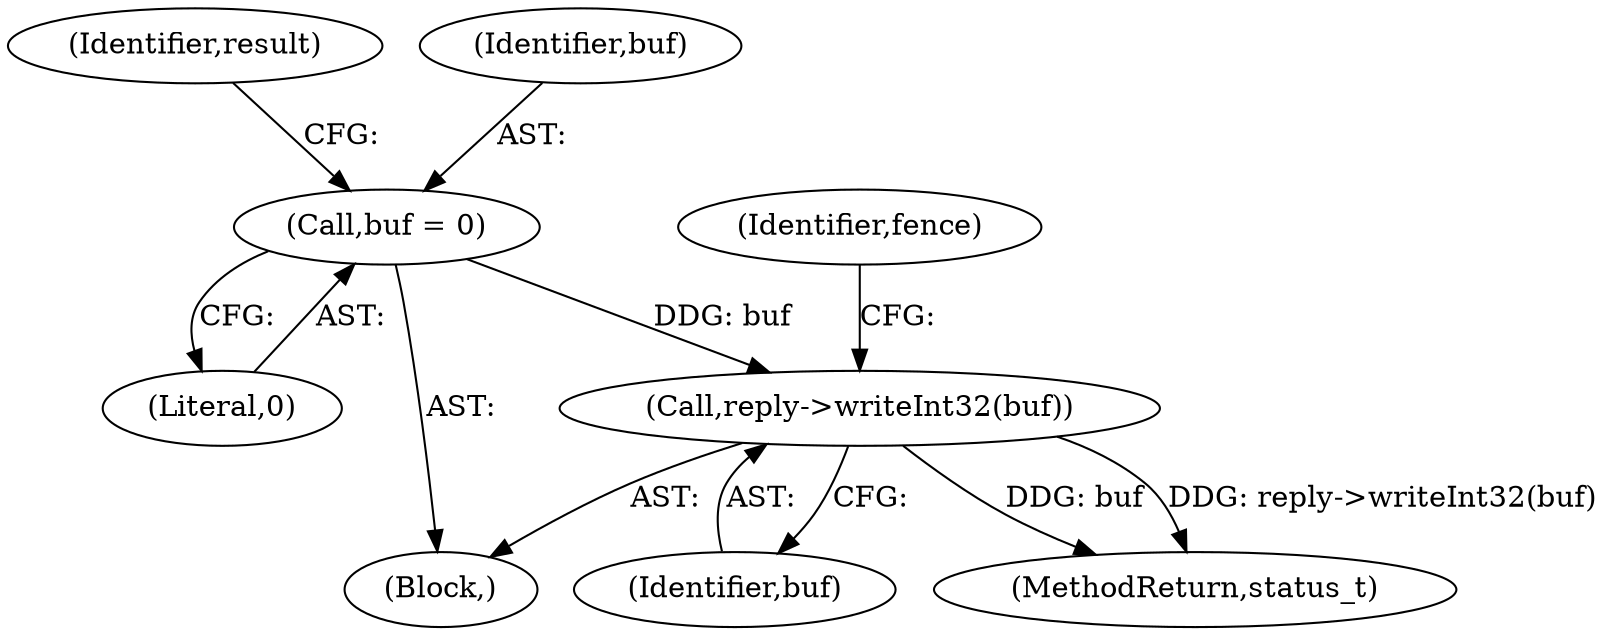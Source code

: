 digraph "0_Android_d06421fd37fbb7fd07002e6738fac3a223cb1a62@API" {
"1000208" [label="(Call,reply->writeInt32(buf))"];
"1000191" [label="(Call,buf = 0)"];
"1000212" [label="(Identifier,fence)"];
"1000208" [label="(Call,reply->writeInt32(buf))"];
"1000197" [label="(Identifier,result)"];
"1000193" [label="(Literal,0)"];
"1000192" [label="(Identifier,buf)"];
"1000209" [label="(Identifier,buf)"];
"1000165" [label="(Block,)"];
"1000191" [label="(Call,buf = 0)"];
"1000378" [label="(MethodReturn,status_t)"];
"1000208" -> "1000165"  [label="AST: "];
"1000208" -> "1000209"  [label="CFG: "];
"1000209" -> "1000208"  [label="AST: "];
"1000212" -> "1000208"  [label="CFG: "];
"1000208" -> "1000378"  [label="DDG: buf"];
"1000208" -> "1000378"  [label="DDG: reply->writeInt32(buf)"];
"1000191" -> "1000208"  [label="DDG: buf"];
"1000191" -> "1000165"  [label="AST: "];
"1000191" -> "1000193"  [label="CFG: "];
"1000192" -> "1000191"  [label="AST: "];
"1000193" -> "1000191"  [label="AST: "];
"1000197" -> "1000191"  [label="CFG: "];
}
